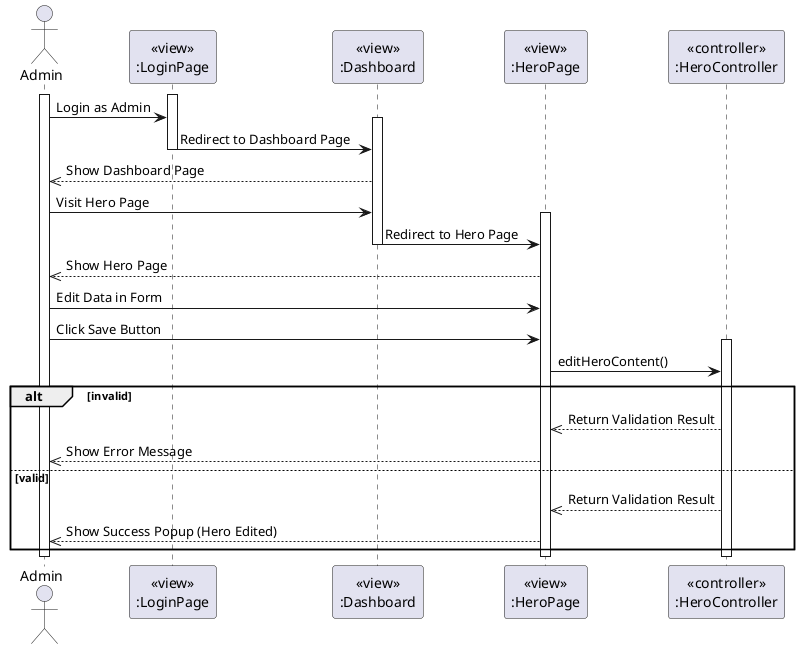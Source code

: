 @startuml EditHero
actor Admin
participant LoginPageView [
  <<view>>
  :LoginPage
]

participant DashboardView [
  <<view>>
  :Dashboard
]

participant HeroView [
  <<view>>
  :HeroPage
]

participant HeroController [
  <<controller>>
  :HeroController
]

activate Admin
activate LoginPageView
Admin -> LoginPageView: Login as Admin
activate DashboardView
LoginPageView -> DashboardView: Redirect to Dashboard Page
deactivate LoginPageView

DashboardView -->> Admin: Show Dashboard Page

Admin -> DashboardView: Visit Hero Page
activate HeroView
DashboardView -> HeroView: Redirect to Hero Page
deactivate DashboardView

HeroView -->> Admin: Show Hero Page

Admin -> HeroView: Edit Data in Form
Admin -> HeroView: Click Save Button

activate HeroController
HeroView -> HeroController: editHeroContent()
alt invalid
    HeroController -->> HeroView: Return Validation Result
    HeroView -->> Admin: Show Error Message
else valid
    HeroController -->> HeroView: Return Validation Result
    HeroView -->> Admin: Show Success Popup (Hero Edited)
end

deactivate HeroController

deactivate Admin
deactivate HeroView
@enduml
